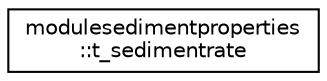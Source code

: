 digraph "Graphical Class Hierarchy"
{
 // LATEX_PDF_SIZE
  edge [fontname="Helvetica",fontsize="10",labelfontname="Helvetica",labelfontsize="10"];
  node [fontname="Helvetica",fontsize="10",shape=record];
  rankdir="LR";
  Node0 [label="modulesedimentproperties\l::t_sedimentrate",height=0.2,width=0.4,color="black", fillcolor="white", style="filled",URL="$structmodulesedimentproperties_1_1t__sedimentrate.html",tooltip=" "];
}
